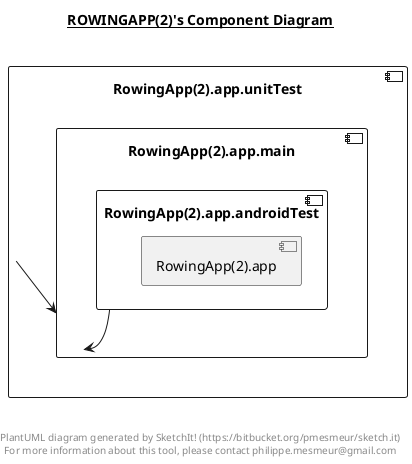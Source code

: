 @startuml

title __ROWINGAPP(2)'s Component Diagram__\n

  component "RowingApp(2).app.unitTest" {
        [RowingApp(2).app.main]
    component "RowingApp(2).app.main" {
          [RowingApp(2).app.androidTest]
      component "RowingApp(2).app.androidTest" {
            [RowingApp(2).app]
      }


    }


  }


  [RowingApp(2).app.androidTest] --> [RowingApp(2).app.main]
  [RowingApp(2).app.unitTest] --> [RowingApp(2).app.main]


right footer


PlantUML diagram generated by SketchIt! (https://bitbucket.org/pmesmeur/sketch.it)
For more information about this tool, please contact philippe.mesmeur@gmail.com
endfooter

@enduml
